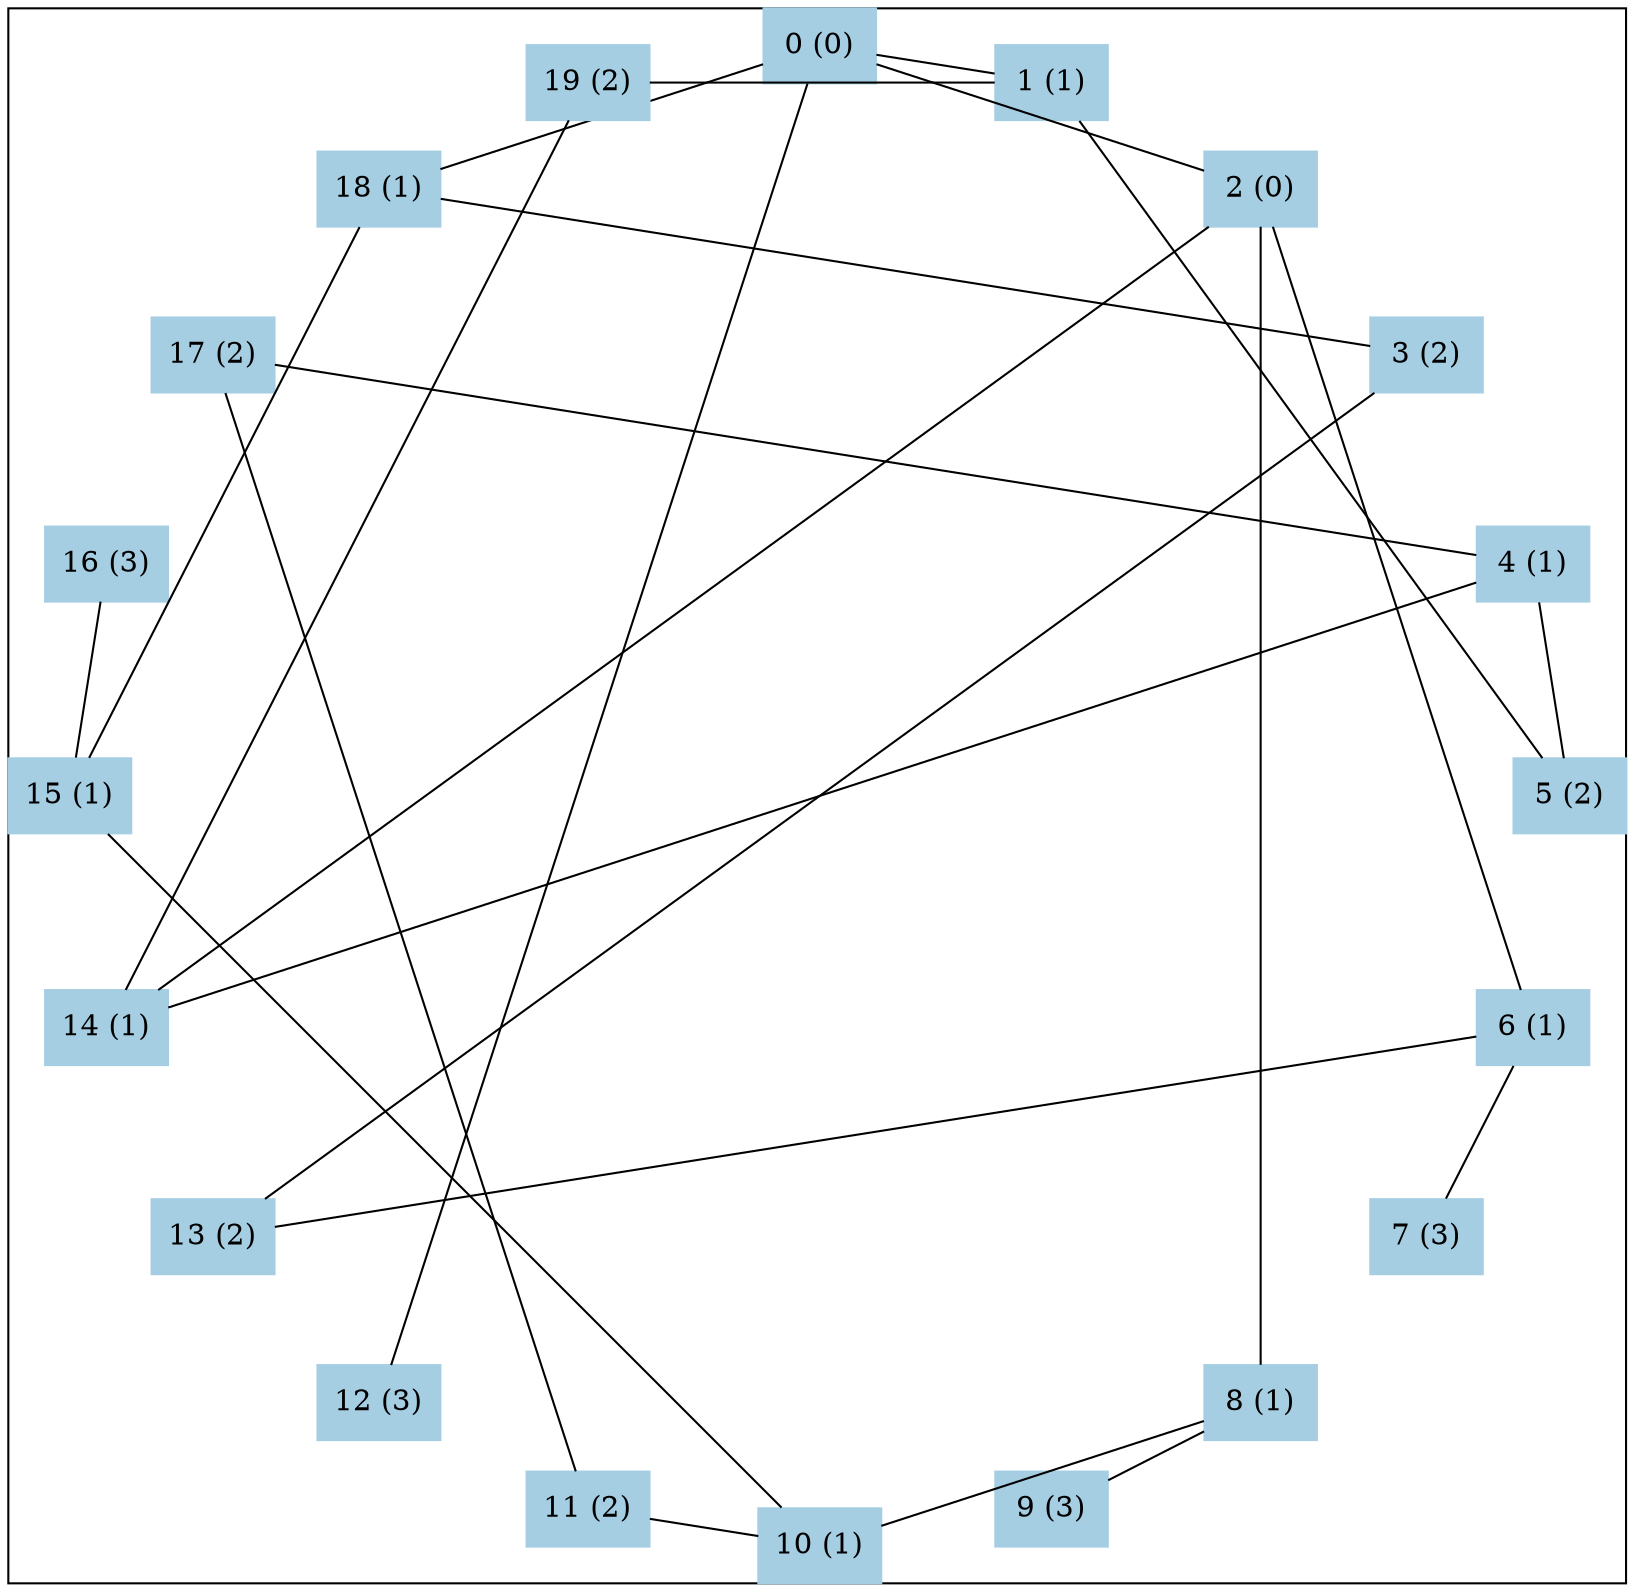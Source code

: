 graph test2 {
	graph [
		charset="utf-8",
		layout=neato
	];
	node [
		shape=box;
		style="solid, filled"
		colorscheme = paired12	];

	subgraph cluster_sub0 {
	node[ color=1 ]
	0[
		pos="5.000, 5.000!", 
		label="0 (0)"
	]
	1[
		pos="6.545, 4.755!", 
		label="1 (1)"
	]
	2[
		pos="7.939, 4.045!", 
		label="2 (0)"
	]
	3[
		pos="9.045, 2.939!", 
		label="3 (2)"
	]
	4[
		pos="9.755, 1.545!", 
		label="4 (1)"
	]
	5[
		pos="10.000, 0.000!", 
		label="5 (2)"
	]
	6[
		pos="9.755, -1.545!", 
		label="6 (1)"
	]
	7[
		pos="9.045, -2.939!", 
		label="7 (3)"
	]
	8[
		pos="7.939, -4.045!", 
		label="8 (1)"
	]
	9[
		pos="6.545, -4.755!", 
		label="9 (3)"
	]
	10[
		pos="5.000, -5.000!", 
		label="10 (1)"
	]
	11[
		pos="3.455, -4.755!", 
		label="11 (2)"
	]
	12[
		pos="2.061, -4.045!", 
		label="12 (3)"
	]
	13[
		pos="0.955, -2.939!", 
		label="13 (2)"
	]
	14[
		pos="0.245, -1.545!", 
		label="14 (1)"
	]
	15[
		pos="0.000, 0.000!", 
		label="15 (1)"
	]
	16[
		pos="0.245, 1.545!", 
		label="16 (3)"
	]
	17[
		pos="0.955, 2.939!", 
		label="17 (2)"
	]
	18[
		pos="2.061, 4.045!", 
		label="18 (1)"
	]
	19[
		pos="3.455, 4.755!", 
		label="19 (2)"
	]
	}

	0--12
	0--1
	0--18
	0--2
	1--19
	1--5
	2--14
	2--6
	2--8
	3--18
	3--13
	4--17
	4--14
	4--5
	6--13
	6--7
	8--10
	8--9
	10--15
	10--11
	11--17
	14--19
	15--18
	15--16
}